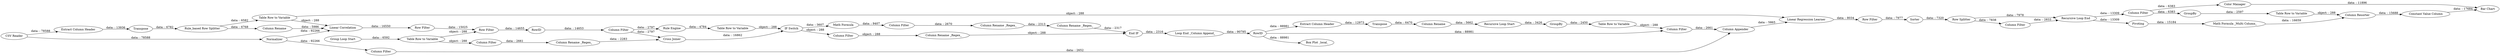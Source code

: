 digraph {
	"-1678308653318694274_52" [label=RowID]
	"-1678308653318694274_48" [label="Loop End _Column Append_"]
	"-1678308653318694274_44" [label="Row Filter"]
	"-1678308653318694274_47" [label="Column Filter"]
	"-1662600694283483082_2209" [label="Bar Chart"]
	"-1678308653318694274_38" [label="Column Filter"]
	"-1662600694283483082_24" [label="Table Row to Variable"]
	"-1662600694283483082_1" [label="CSV Reader"]
	"-1662600694283483082_2" [label="Linear Regression Learner"]
	"-1662600694283483082_25" [label="Column Filter"]
	"-1678308653318694274_51" [label=RowID]
	"-1678308653318694274_57" [label="Column Filter"]
	"-1662600694283483082_8" [label="Recursive Loop Start"]
	"-1678308653318694274_46" [label="Math Formula"]
	"-1662600694283483082_13" [label="Table Row to Variable"]
	"-1662600694283483082_2208" [label="Column Resorter"]
	"-1662600694283483082_12" [label="Rule_based Row Splitter"]
	"-1678308653318694274_55" [label="Table Row to Variable"]
	"-1678308653318694274_49" [label="Column Rename _Regex_"]
	"-1662600694283483082_58" [label="Column Filter"]
	"-1662600694283483082_2202" [label=GroupBy]
	"-1662600694283483082_2203" [label="Color Manager"]
	"-1662600694283483082_15" [label="Row Filter"]
	"-1662600694283483082_17" [label="Column Rename"]
	"-1662600694283483082_11" [label=Transpose]
	"-1662600694283483082_2210" [label="Column Filter"]
	"-1678308653318694274_53" [label="IF Switch"]
	"-1662600694283483082_2204" [label=Pivoting]
	"-1662600694283483082_22" [label=GroupBy]
	"-1662600694283483082_16" [label="Row Splitter"]
	"-1678308653318694274_36" [label="Row Filter"]
	"-1678308653318694274_35" [label="Linear Correlation"]
	"-1662600694283483082_59" [label="Box Plot _local_"]
	"-1678308653318694274_54" [label="Rule Engine"]
	"-1662600694283483082_2205" [label="Constant Value Column"]
	"-1678308653318694274_50" [label="Column Rename _Regex_"]
	"-1662600694283483082_3" [label=Normalizer]
	"-1662600694283483082_56" [label="Extract Column Header"]
	"-1678308653318694274_42" [label="Table Row to Variable"]
	"-1662600694283483082_2207" [label="Table Row to Variable"]
	"-1662600694283483082_10" [label="Extract Column Header"]
	"-1662600694283483082_26" [label="Column Appender"]
	"-1662600694283483082_9" [label="Recursive Loop End"]
	"-1678308653318694274_43" [label="Column Filter"]
	"-1662600694283483082_14" [label=Sorter]
	"-1662600694283483082_55" [label="Column Rename"]
	"-1678308653318694274_56" [label="End IF"]
	"-1678308653318694274_59" [label="Column Rename _Regex_"]
	"-1662600694283483082_57" [label=Transpose]
	"-1678308653318694274_41" [label="Group Loop Start"]
	"-1678308653318694274_45" [label="Cross Joiner"]
	"-1662600694283483082_2211" [label="Math Formula _Multi Column_"]
	"-1678308653318694274_58" [label="Column Rename _Regex_"]
	"-1662600694283483082_21" [label="Column Filter"]
	"-1678308653318694274_51" -> "-1678308653318694274_38" [label="data: : 14653"]
	"-1662600694283483082_22" -> "-1662600694283483082_24" [label="data: : 2450"]
	"-1662600694283483082_2204" -> "-1662600694283483082_2211" [label="data: : 15184"]
	"-1662600694283483082_2210" -> "-1662600694283483082_2202" [label="data: : 6383"]
	"-1678308653318694274_42" -> "-1678308653318694274_43" [label="object: : 288"]
	"-1678308653318694274_50" -> "-1678308653318694274_59" [label="data: : 2313"]
	"-1662600694283483082_9" -> "-1662600694283483082_2204" [label="data: : 13309"]
	"-1662600694283483082_17" -> "-1678308653318694274_35" [label="data: : 5986"]
	"-1662600694283483082_12" -> "-1662600694283483082_13" [label="data: : 6582"]
	"-1678308653318694274_44" -> "-1678308653318694274_51" [label="data: : 14655"]
	"-1662600694283483082_16" -> "-1662600694283483082_9" [label="data: : 7978"]
	"-1662600694283483082_3" -> "-1662600694283483082_25" [label="data: : 92266"]
	"-1678308653318694274_38" -> "-1678308653318694274_54" [label="data: : 2797"]
	"-1678308653318694274_36" -> "-1678308653318694274_44" [label="data: : 15025"]
	"-1678308653318694274_47" -> "-1678308653318694274_50" [label="data: : 2670"]
	"-1678308653318694274_55" -> "-1678308653318694274_53" [label="object: : 288"]
	"-1662600694283483082_1" -> "-1662600694283483082_3" [label="data: : 78588"]
	"-1662600694283483082_2211" -> "-1662600694283483082_2208" [label="data: : 16659"]
	"-1662600694283483082_55" -> "-1662600694283483082_8" [label="data: : 5662"]
	"-1662600694283483082_2207" -> "-1662600694283483082_2208" [label="object: : 288"]
	"-1662600694283483082_21" -> "-1662600694283483082_9" [label="data: : 2833"]
	"-1678308653318694274_52" -> "-1662600694283483082_56" [label="data: : 88981"]
	"-1678308653318694274_49" -> "-1678308653318694274_45" [label="data: : 2283"]
	"-1678308653318694274_42" -> "-1678308653318694274_44" [label="object: : 288"]
	"-1662600694283483082_12" -> "-1662600694283483082_17" [label="data: : 6768"]
	"-1662600694283483082_56" -> "-1662600694283483082_57" [label="data: : 12973"]
	"-1662600694283483082_2203" -> "-1662600694283483082_2209" [label="data: : 11896"]
	"-1678308653318694274_48" -> "-1678308653318694274_52" [label="data: : 90795"]
	"-1678308653318694274_35" -> "-1678308653318694274_36" [label="data: : 16550"]
	"-1662600694283483082_13" -> "-1678308653318694274_35" [label="object: : 288"]
	"-1662600694283483082_11" -> "-1662600694283483082_12" [label="data: : 6782"]
	"-1678308653318694274_53" -> "-1678308653318694274_57" [label="object: : 288"]
	"-1662600694283483082_10" -> "-1662600694283483082_11" [label="data: : 13936"]
	"-1662600694283483082_15" -> "-1662600694283483082_14" [label="data: : 7977"]
	"-1662600694283483082_26" -> "-1662600694283483082_2" [label="data: : 5865"]
	"-1678308653318694274_52" -> "-1662600694283483082_59" [label="data: : 88981"]
	"-1678308653318694274_43" -> "-1678308653318694274_49" [label="data: : 2661"]
	"-1662600694283483082_13" -> "-1662600694283483082_2" [label="object: : 288"]
	"-1662600694283483082_2208" -> "-1662600694283483082_2205" [label="data: : 15688"]
	"-1678308653318694274_53" -> "-1678308653318694274_46" [label="data: : 3607"]
	"-1678308653318694274_45" -> "-1678308653318694274_53" [label="data: : 16862"]
	"-1662600694283483082_1" -> "-1662600694283483082_10" [label="data: : 78588"]
	"-1662600694283483082_3" -> "-1678308653318694274_35" [label="data: : 92266"]
	"-1678308653318694274_58" -> "-1678308653318694274_56" [label="object: : 288"]
	"-1678308653318694274_52" -> "-1662600694283483082_58" [label="data: : 88981"]
	"-1678308653318694274_46" -> "-1678308653318694274_47" [label="data: : 9407"]
	"-1678308653318694274_57" -> "-1678308653318694274_58" [label="object: : 288"]
	"-1678308653318694274_59" -> "-1678308653318694274_56" [label="data: : 2317"]
	"-1662600694283483082_2202" -> "-1662600694283483082_2207" [label="data: : 2597"]
	"-1662600694283483082_25" -> "-1662600694283483082_26" [label="data: : 2652"]
	"-1662600694283483082_8" -> "-1662600694283483082_22" [label="data: : 3426"]
	"-1662600694283483082_58" -> "-1662600694283483082_26" [label="data: : 2661"]
	"-1662600694283483082_2210" -> "-1662600694283483082_2203" [label="data: : 6383"]
	"-1662600694283483082_14" -> "-1662600694283483082_16" [label="data: : 7320"]
	"-1662600694283483082_16" -> "-1662600694283483082_21" [label="data: : 7838"]
	"-1678308653318694274_54" -> "-1678308653318694274_55" [label="data: : 4784"]
	"-1662600694283483082_57" -> "-1662600694283483082_55" [label="data: : 6470"]
	"-1678308653318694274_38" -> "-1678308653318694274_45" [label="data: : 2797"]
	"-1678308653318694274_41" -> "-1678308653318694274_42" [label="data: : 6592"]
	"-1662600694283483082_24" -> "-1662600694283483082_58" [label="object: : 288"]
	"-1678308653318694274_56" -> "-1678308653318694274_48" [label="data: : 2316"]
	"-1662600694283483082_2205" -> "-1662600694283483082_2209" [label="data: : 17684"]
	"-1662600694283483082_2" -> "-1662600694283483082_15" [label="data: : 8034"]
	"-1662600694283483082_9" -> "-1662600694283483082_2210" [label="data: : 13309"]
	rankdir=LR
}

